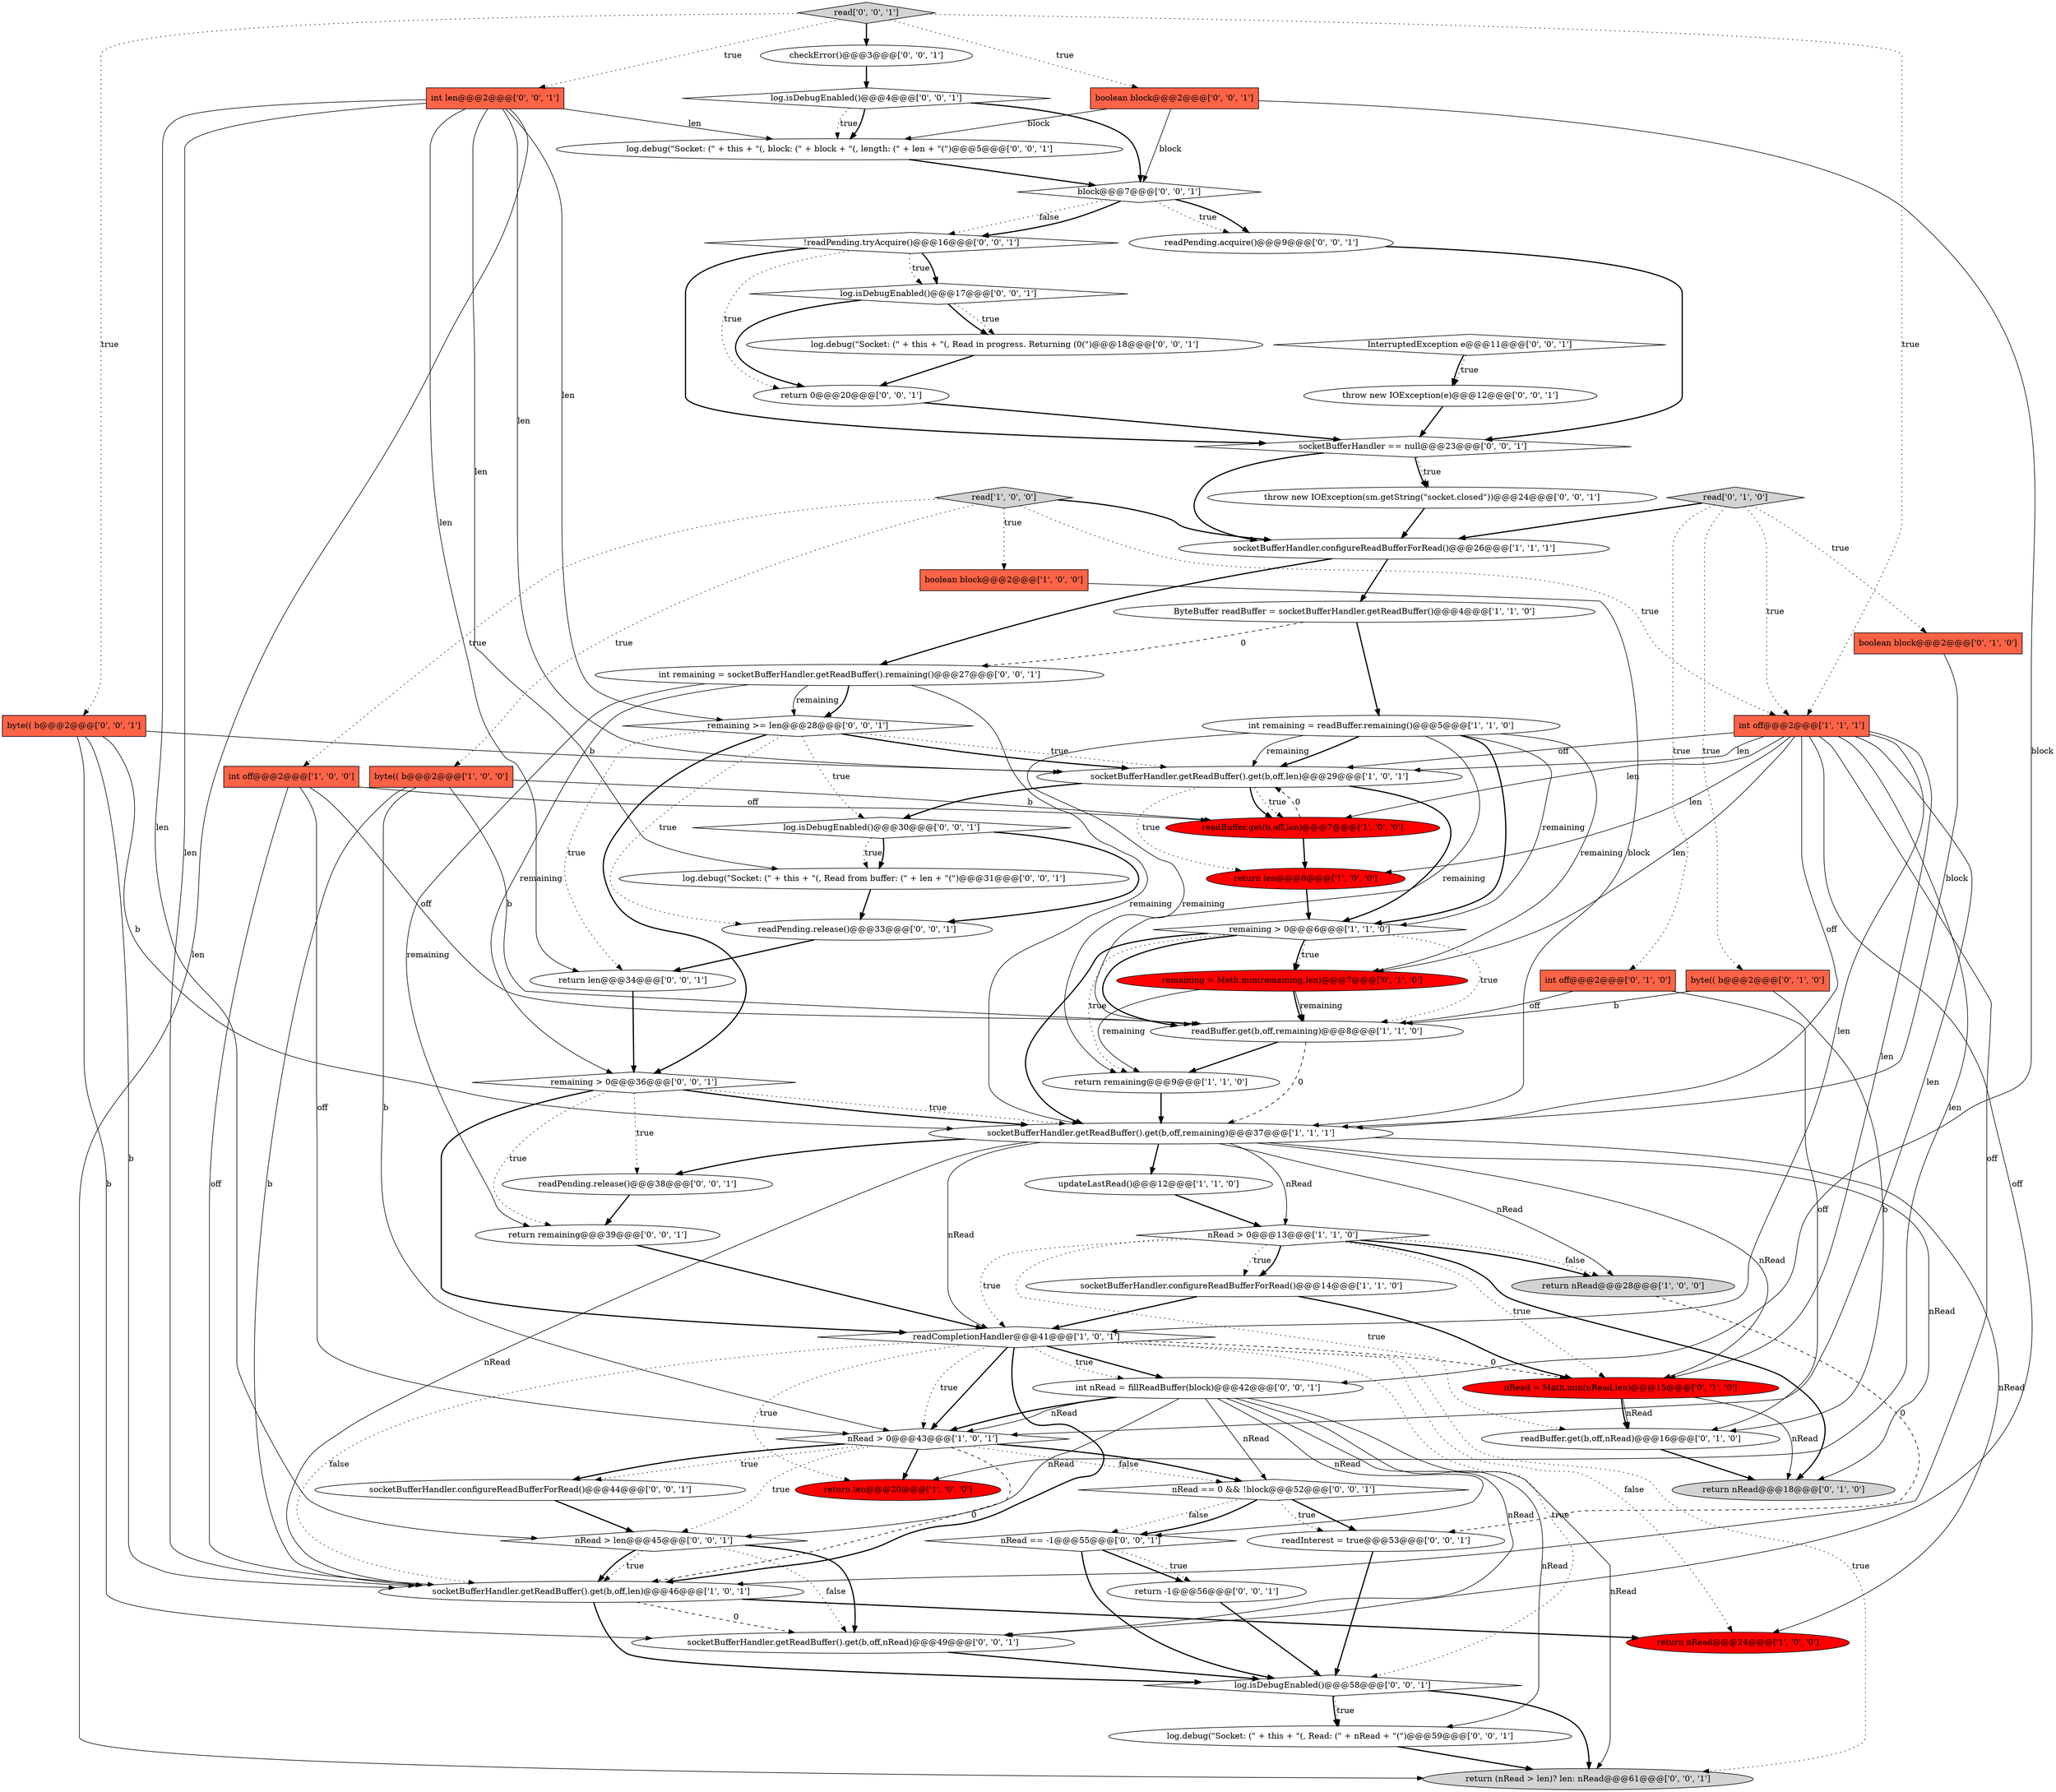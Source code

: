 digraph {
42 [style = filled, label = "remaining >= len@@@28@@@['0', '0', '1']", fillcolor = white, shape = diamond image = "AAA0AAABBB3BBB"];
68 [style = filled, label = "log.isDebugEnabled()@@@4@@@['0', '0', '1']", fillcolor = white, shape = diamond image = "AAA0AAABBB3BBB"];
25 [style = filled, label = "int off@@@2@@@['0', '1', '0']", fillcolor = tomato, shape = box image = "AAA0AAABBB2BBB"];
0 [style = filled, label = "readCompletionHandler@@@41@@@['1', '0', '1']", fillcolor = white, shape = diamond image = "AAA0AAABBB1BBB"];
10 [style = filled, label = "return nRead@@@28@@@['1', '0', '0']", fillcolor = lightgray, shape = ellipse image = "AAA0AAABBB1BBB"];
48 [style = filled, label = "log.debug(\"Socket: (\" + this + \"(, Read from buffer: (\" + len + \"(\")@@@31@@@['0', '0', '1']", fillcolor = white, shape = ellipse image = "AAA0AAABBB3BBB"];
65 [style = filled, label = "checkError()@@@3@@@['0', '0', '1']", fillcolor = white, shape = ellipse image = "AAA0AAABBB3BBB"];
36 [style = filled, label = "socketBufferHandler == null@@@23@@@['0', '0', '1']", fillcolor = white, shape = diamond image = "AAA0AAABBB3BBB"];
62 [style = filled, label = "throw new IOException(e)@@@12@@@['0', '0', '1']", fillcolor = white, shape = ellipse image = "AAA0AAABBB3BBB"];
47 [style = filled, label = "log.isDebugEnabled()@@@17@@@['0', '0', '1']", fillcolor = white, shape = diamond image = "AAA0AAABBB3BBB"];
4 [style = filled, label = "readBuffer.get(b,off,len)@@@7@@@['1', '0', '0']", fillcolor = red, shape = ellipse image = "AAA1AAABBB1BBB"];
55 [style = filled, label = "socketBufferHandler.getReadBuffer().get(b,off,nRead)@@@49@@@['0', '0', '1']", fillcolor = white, shape = ellipse image = "AAA0AAABBB3BBB"];
64 [style = filled, label = "int remaining = socketBufferHandler.getReadBuffer().remaining()@@@27@@@['0', '0', '1']", fillcolor = white, shape = ellipse image = "AAA0AAABBB3BBB"];
43 [style = filled, label = "nRead > len@@@45@@@['0', '0', '1']", fillcolor = white, shape = diamond image = "AAA0AAABBB3BBB"];
44 [style = filled, label = "remaining > 0@@@36@@@['0', '0', '1']", fillcolor = white, shape = diamond image = "AAA0AAABBB3BBB"];
50 [style = filled, label = "log.isDebugEnabled()@@@58@@@['0', '0', '1']", fillcolor = white, shape = diamond image = "AAA0AAABBB3BBB"];
37 [style = filled, label = "boolean block@@@2@@@['0', '0', '1']", fillcolor = tomato, shape = box image = "AAA0AAABBB3BBB"];
46 [style = filled, label = "!readPending.tryAcquire()@@@16@@@['0', '0', '1']", fillcolor = white, shape = diamond image = "AAA0AAABBB3BBB"];
63 [style = filled, label = "readInterest = true@@@53@@@['0', '0', '1']", fillcolor = white, shape = ellipse image = "AAA0AAABBB3BBB"];
53 [style = filled, label = "int nRead = fillReadBuffer(block)@@@42@@@['0', '0', '1']", fillcolor = white, shape = ellipse image = "AAA0AAABBB3BBB"];
39 [style = filled, label = "throw new IOException(sm.getString(\"socket.closed\"))@@@24@@@['0', '0', '1']", fillcolor = white, shape = ellipse image = "AAA0AAABBB3BBB"];
26 [style = filled, label = "readBuffer.get(b,off,nRead)@@@16@@@['0', '1', '0']", fillcolor = white, shape = ellipse image = "AAA0AAABBB2BBB"];
41 [style = filled, label = "log.debug(\"Socket: (\" + this + \"(, block: (\" + block + \"(, length: (\" + len + \"(\")@@@5@@@['0', '0', '1']", fillcolor = white, shape = ellipse image = "AAA0AAABBB3BBB"];
2 [style = filled, label = "byte(( b@@@2@@@['1', '0', '0']", fillcolor = tomato, shape = box image = "AAA0AAABBB1BBB"];
57 [style = filled, label = "readPending.release()@@@38@@@['0', '0', '1']", fillcolor = white, shape = ellipse image = "AAA0AAABBB3BBB"];
21 [style = filled, label = "return len@@@20@@@['1', '0', '0']", fillcolor = red, shape = ellipse image = "AAA1AAABBB1BBB"];
40 [style = filled, label = "byte(( b@@@2@@@['0', '0', '1']", fillcolor = tomato, shape = box image = "AAA0AAABBB3BBB"];
6 [style = filled, label = "socketBufferHandler.getReadBuffer().get(b,off,len)@@@29@@@['1', '0', '1']", fillcolor = white, shape = ellipse image = "AAA0AAABBB1BBB"];
20 [style = filled, label = "readBuffer.get(b,off,remaining)@@@8@@@['1', '1', '0']", fillcolor = white, shape = ellipse image = "AAA0AAABBB1BBB"];
18 [style = filled, label = "updateLastRead()@@@12@@@['1', '1', '0']", fillcolor = white, shape = ellipse image = "AAA0AAABBB1BBB"];
29 [style = filled, label = "boolean block@@@2@@@['0', '1', '0']", fillcolor = tomato, shape = box image = "AAA0AAABBB2BBB"];
60 [style = filled, label = "return remaining@@@39@@@['0', '0', '1']", fillcolor = white, shape = ellipse image = "AAA0AAABBB3BBB"];
17 [style = filled, label = "nRead > 0@@@13@@@['1', '1', '0']", fillcolor = white, shape = diamond image = "AAA0AAABBB1BBB"];
8 [style = filled, label = "nRead > 0@@@43@@@['1', '0', '1']", fillcolor = white, shape = diamond image = "AAA0AAABBB1BBB"];
28 [style = filled, label = "byte(( b@@@2@@@['0', '1', '0']", fillcolor = tomato, shape = box image = "AAA0AAABBB2BBB"];
11 [style = filled, label = "read['1', '0', '0']", fillcolor = lightgray, shape = diamond image = "AAA0AAABBB1BBB"];
51 [style = filled, label = "readPending.acquire()@@@9@@@['0', '0', '1']", fillcolor = white, shape = ellipse image = "AAA0AAABBB3BBB"];
27 [style = filled, label = "return nRead@@@18@@@['0', '1', '0']", fillcolor = lightgray, shape = ellipse image = "AAA0AAABBB2BBB"];
54 [style = filled, label = "log.debug(\"Socket: (\" + this + \"(, Read in progress. Returning (0(\")@@@18@@@['0', '0', '1']", fillcolor = white, shape = ellipse image = "AAA0AAABBB3BBB"];
24 [style = filled, label = "read['0', '1', '0']", fillcolor = lightgray, shape = diamond image = "AAA0AAABBB2BBB"];
56 [style = filled, label = "readPending.release()@@@33@@@['0', '0', '1']", fillcolor = white, shape = ellipse image = "AAA0AAABBB3BBB"];
3 [style = filled, label = "int off@@@2@@@['1', '0', '0']", fillcolor = tomato, shape = box image = "AAA0AAABBB1BBB"];
12 [style = filled, label = "boolean block@@@2@@@['1', '0', '0']", fillcolor = tomato, shape = box image = "AAA0AAABBB1BBB"];
14 [style = filled, label = "return len@@@8@@@['1', '0', '0']", fillcolor = red, shape = ellipse image = "AAA1AAABBB1BBB"];
16 [style = filled, label = "int remaining = readBuffer.remaining()@@@5@@@['1', '1', '0']", fillcolor = white, shape = ellipse image = "AAA0AAABBB1BBB"];
1 [style = filled, label = "return remaining@@@9@@@['1', '1', '0']", fillcolor = white, shape = ellipse image = "AAA0AAABBB1BBB"];
23 [style = filled, label = "socketBufferHandler.configureReadBufferForRead()@@@14@@@['1', '1', '0']", fillcolor = white, shape = ellipse image = "AAA0AAABBB1BBB"];
30 [style = filled, label = "remaining = Math.min(remaining,len)@@@7@@@['0', '1', '0']", fillcolor = red, shape = ellipse image = "AAA1AAABBB2BBB"];
15 [style = filled, label = "remaining > 0@@@6@@@['1', '1', '0']", fillcolor = white, shape = diamond image = "AAA0AAABBB1BBB"];
33 [style = filled, label = "return 0@@@20@@@['0', '0', '1']", fillcolor = white, shape = ellipse image = "AAA0AAABBB3BBB"];
61 [style = filled, label = "int len@@@2@@@['0', '0', '1']", fillcolor = tomato, shape = box image = "AAA0AAABBB3BBB"];
22 [style = filled, label = "int off@@@2@@@['1', '1', '1']", fillcolor = tomato, shape = box image = "AAA0AAABBB1BBB"];
67 [style = filled, label = "read['0', '0', '1']", fillcolor = lightgray, shape = diamond image = "AAA0AAABBB3BBB"];
35 [style = filled, label = "block@@@7@@@['0', '0', '1']", fillcolor = white, shape = diamond image = "AAA0AAABBB3BBB"];
58 [style = filled, label = "log.isDebugEnabled()@@@30@@@['0', '0', '1']", fillcolor = white, shape = diamond image = "AAA0AAABBB3BBB"];
7 [style = filled, label = "return nRead@@@24@@@['1', '0', '0']", fillcolor = red, shape = ellipse image = "AAA1AAABBB1BBB"];
45 [style = filled, label = "return (nRead > len)? len: nRead@@@61@@@['0', '0', '1']", fillcolor = lightgray, shape = ellipse image = "AAA0AAABBB3BBB"];
9 [style = filled, label = "socketBufferHandler.getReadBuffer().get(b,off,len)@@@46@@@['1', '0', '1']", fillcolor = white, shape = ellipse image = "AAA0AAABBB1BBB"];
5 [style = filled, label = "socketBufferHandler.configureReadBufferForRead()@@@26@@@['1', '1', '1']", fillcolor = white, shape = ellipse image = "AAA0AAABBB1BBB"];
19 [style = filled, label = "socketBufferHandler.getReadBuffer().get(b,off,remaining)@@@37@@@['1', '1', '1']", fillcolor = white, shape = ellipse image = "AAA0AAABBB1BBB"];
59 [style = filled, label = "InterruptedException e@@@11@@@['0', '0', '1']", fillcolor = white, shape = diamond image = "AAA0AAABBB3BBB"];
32 [style = filled, label = "return -1@@@56@@@['0', '0', '1']", fillcolor = white, shape = ellipse image = "AAA0AAABBB3BBB"];
31 [style = filled, label = "nRead = Math.min(nRead,len)@@@15@@@['0', '1', '0']", fillcolor = red, shape = ellipse image = "AAA1AAABBB2BBB"];
66 [style = filled, label = "log.debug(\"Socket: (\" + this + \"(, Read: (\" + nRead + \"(\")@@@59@@@['0', '0', '1']", fillcolor = white, shape = ellipse image = "AAA0AAABBB3BBB"];
13 [style = filled, label = "ByteBuffer readBuffer = socketBufferHandler.getReadBuffer()@@@4@@@['1', '1', '0']", fillcolor = white, shape = ellipse image = "AAA0AAABBB1BBB"];
34 [style = filled, label = "nRead == -1@@@55@@@['0', '0', '1']", fillcolor = white, shape = diamond image = "AAA0AAABBB3BBB"];
38 [style = filled, label = "return len@@@34@@@['0', '0', '1']", fillcolor = white, shape = ellipse image = "AAA0AAABBB3BBB"];
49 [style = filled, label = "socketBufferHandler.configureReadBufferForRead()@@@44@@@['0', '0', '1']", fillcolor = white, shape = ellipse image = "AAA0AAABBB3BBB"];
52 [style = filled, label = "nRead == 0 && !block@@@52@@@['0', '0', '1']", fillcolor = white, shape = diamond image = "AAA0AAABBB3BBB"];
9->50 [style = bold, label=""];
67->22 [style = dotted, label="true"];
68->35 [style = bold, label=""];
31->27 [style = solid, label="nRead"];
19->17 [style = solid, label="nRead"];
19->27 [style = solid, label="nRead"];
43->55 [style = bold, label=""];
38->44 [style = bold, label=""];
67->40 [style = dotted, label="true"];
2->8 [style = solid, label="b"];
24->25 [style = dotted, label="true"];
53->45 [style = solid, label="nRead"];
30->20 [style = bold, label=""];
35->51 [style = dotted, label="true"];
19->7 [style = solid, label="nRead"];
11->12 [style = dotted, label="true"];
44->19 [style = bold, label=""];
15->20 [style = dotted, label="true"];
59->62 [style = bold, label=""];
19->9 [style = solid, label="nRead"];
9->7 [style = bold, label=""];
47->33 [style = bold, label=""];
34->50 [style = bold, label=""];
67->37 [style = dotted, label="true"];
4->6 [style = dashed, label="0"];
64->42 [style = bold, label=""];
15->30 [style = dotted, label="true"];
0->53 [style = bold, label=""];
11->2 [style = dotted, label="true"];
59->62 [style = dotted, label="true"];
42->44 [style = bold, label=""];
0->21 [style = dotted, label="true"];
36->39 [style = dotted, label="true"];
15->20 [style = bold, label=""];
0->7 [style = dotted, label="false"];
65->68 [style = bold, label=""];
67->61 [style = dotted, label="true"];
0->8 [style = bold, label=""];
54->33 [style = bold, label=""];
50->45 [style = bold, label=""];
42->38 [style = dotted, label="true"];
50->66 [style = bold, label=""];
34->32 [style = bold, label=""];
63->50 [style = bold, label=""];
47->54 [style = dotted, label="true"];
17->27 [style = bold, label=""];
22->19 [style = solid, label="off"];
52->34 [style = dotted, label="false"];
66->45 [style = bold, label=""];
17->26 [style = dotted, label="true"];
56->38 [style = bold, label=""];
60->0 [style = bold, label=""];
16->20 [style = solid, label="remaining"];
30->1 [style = solid, label="remaining"];
19->18 [style = bold, label=""];
19->31 [style = solid, label="nRead"];
0->45 [style = dotted, label="true"];
22->21 [style = solid, label="len"];
16->6 [style = bold, label=""];
43->9 [style = dotted, label="true"];
50->66 [style = dotted, label="true"];
22->14 [style = solid, label="len"];
46->36 [style = bold, label=""];
57->60 [style = bold, label=""];
12->19 [style = solid, label="block"];
46->33 [style = dotted, label="true"];
58->48 [style = dotted, label="true"];
19->10 [style = solid, label="nRead"];
13->16 [style = bold, label=""];
58->56 [style = bold, label=""];
24->5 [style = bold, label=""];
17->23 [style = dotted, label="true"];
42->58 [style = dotted, label="true"];
25->20 [style = solid, label="off"];
0->8 [style = dotted, label="true"];
22->8 [style = solid, label="len"];
6->4 [style = bold, label=""];
26->27 [style = bold, label=""];
19->57 [style = bold, label=""];
6->14 [style = dotted, label="true"];
8->43 [style = dotted, label="true"];
47->54 [style = bold, label=""];
8->52 [style = dotted, label="false"];
24->22 [style = dotted, label="true"];
0->50 [style = dotted, label="true"];
53->55 [style = solid, label="nRead"];
33->36 [style = bold, label=""];
2->9 [style = solid, label="b"];
14->15 [style = bold, label=""];
13->64 [style = dashed, label="0"];
3->9 [style = solid, label="off"];
1->19 [style = bold, label=""];
64->42 [style = solid, label="remaining"];
53->43 [style = solid, label="nRead"];
61->42 [style = solid, label="len"];
22->30 [style = solid, label="len"];
37->35 [style = solid, label="block"];
35->51 [style = bold, label=""];
52->63 [style = bold, label=""];
62->36 [style = bold, label=""];
0->53 [style = dotted, label="true"];
61->38 [style = solid, label="len"];
53->66 [style = solid, label="nRead"];
32->50 [style = bold, label=""];
28->26 [style = solid, label="b"];
17->10 [style = bold, label=""];
23->31 [style = bold, label=""];
9->55 [style = dashed, label="0"];
3->4 [style = solid, label="off"];
4->14 [style = bold, label=""];
39->5 [style = bold, label=""];
2->4 [style = solid, label="b"];
53->52 [style = solid, label="nRead"];
16->1 [style = solid, label="remaining"];
40->6 [style = solid, label="b"];
40->55 [style = solid, label="b"];
20->19 [style = dashed, label="0"];
46->47 [style = dotted, label="true"];
61->45 [style = solid, label="len"];
44->57 [style = dotted, label="true"];
3->20 [style = solid, label="off"];
17->10 [style = dotted, label="false"];
68->41 [style = dotted, label="true"];
20->1 [style = bold, label=""];
15->19 [style = bold, label=""];
64->44 [style = solid, label="remaining"];
23->0 [style = bold, label=""];
8->52 [style = bold, label=""];
17->23 [style = bold, label=""];
36->39 [style = bold, label=""];
43->9 [style = bold, label=""];
6->15 [style = bold, label=""];
52->63 [style = dotted, label="true"];
22->0 [style = solid, label="len"];
0->9 [style = dotted, label="false"];
8->9 [style = dashed, label="0"];
11->5 [style = bold, label=""];
31->26 [style = bold, label=""];
58->48 [style = bold, label=""];
64->19 [style = solid, label="remaining"];
51->36 [style = bold, label=""];
16->30 [style = solid, label="remaining"];
5->13 [style = bold, label=""];
19->0 [style = solid, label="nRead"];
53->8 [style = bold, label=""];
36->5 [style = bold, label=""];
55->50 [style = bold, label=""];
11->3 [style = dotted, label="true"];
35->46 [style = dotted, label="false"];
37->53 [style = solid, label="block"];
44->60 [style = dotted, label="true"];
22->55 [style = solid, label="off"];
40->19 [style = solid, label="b"];
22->6 [style = solid, label="off"];
41->35 [style = bold, label=""];
34->32 [style = dotted, label="true"];
16->15 [style = bold, label=""];
0->9 [style = bold, label=""];
16->6 [style = solid, label="remaining"];
17->0 [style = dotted, label="true"];
48->56 [style = bold, label=""];
24->29 [style = dotted, label="true"];
42->6 [style = dotted, label="true"];
53->34 [style = solid, label="nRead"];
18->17 [style = bold, label=""];
22->9 [style = solid, label="off"];
64->60 [style = solid, label="remaining"];
30->20 [style = solid, label="remaining"];
22->31 [style = solid, label="len"];
43->55 [style = dotted, label="false"];
15->30 [style = bold, label=""];
2->20 [style = solid, label="b"];
52->34 [style = bold, label=""];
46->47 [style = bold, label=""];
67->65 [style = bold, label=""];
24->28 [style = dotted, label="true"];
61->6 [style = solid, label="len"];
49->43 [style = bold, label=""];
11->22 [style = dotted, label="true"];
22->6 [style = solid, label="len"];
37->41 [style = solid, label="block"];
17->31 [style = dotted, label="true"];
61->9 [style = solid, label="len"];
42->6 [style = bold, label=""];
6->4 [style = dotted, label="true"];
3->8 [style = solid, label="off"];
53->8 [style = solid, label="nRead"];
61->43 [style = solid, label="len"];
15->1 [style = dotted, label="true"];
42->56 [style = dotted, label="true"];
31->26 [style = solid, label="nRead"];
61->48 [style = solid, label="len"];
0->31 [style = dashed, label="0"];
61->41 [style = solid, label="len"];
25->26 [style = solid, label="off"];
8->21 [style = bold, label=""];
40->9 [style = solid, label="b"];
8->49 [style = bold, label=""];
16->15 [style = solid, label="remaining"];
6->58 [style = bold, label=""];
68->41 [style = bold, label=""];
29->19 [style = solid, label="block"];
28->20 [style = solid, label="b"];
44->19 [style = dotted, label="true"];
10->63 [style = dashed, label="0"];
22->4 [style = solid, label="len"];
5->64 [style = bold, label=""];
44->0 [style = bold, label=""];
8->49 [style = dotted, label="true"];
35->46 [style = bold, label=""];
}
